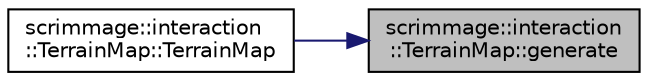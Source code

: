digraph "scrimmage::interaction::TerrainMap::generate"
{
 // LATEX_PDF_SIZE
  edge [fontname="Helvetica",fontsize="10",labelfontname="Helvetica",labelfontsize="10"];
  node [fontname="Helvetica",fontsize="10",shape=record];
  rankdir="RL";
  Node1 [label="scrimmage::interaction\l::TerrainMap::generate",height=0.2,width=0.4,color="black", fillcolor="grey75", style="filled", fontcolor="black",tooltip=" "];
  Node1 -> Node2 [dir="back",color="midnightblue",fontsize="10",style="solid",fontname="Helvetica"];
  Node2 [label="scrimmage::interaction\l::TerrainMap::TerrainMap",height=0.2,width=0.4,color="black", fillcolor="white", style="filled",URL="$classscrimmage_1_1interaction_1_1TerrainMap.html#a372b7dcf24837a64b8593d5dd6196d20",tooltip=" "];
}
